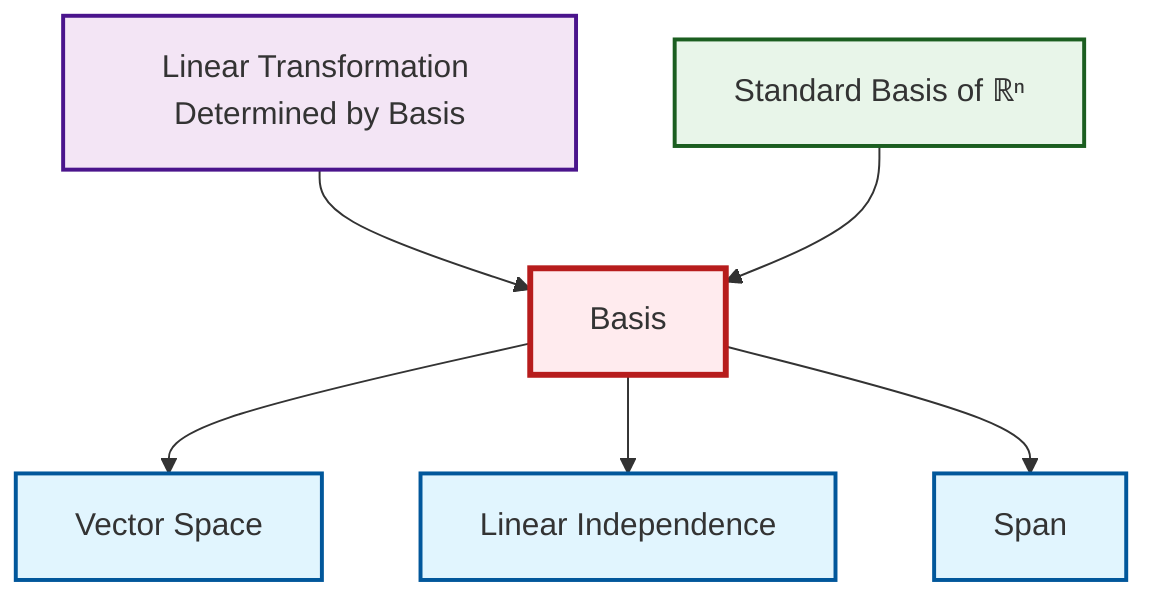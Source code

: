 graph TD
    classDef definition fill:#e1f5fe,stroke:#01579b,stroke-width:2px
    classDef theorem fill:#f3e5f5,stroke:#4a148c,stroke-width:2px
    classDef axiom fill:#fff3e0,stroke:#e65100,stroke-width:2px
    classDef example fill:#e8f5e9,stroke:#1b5e20,stroke-width:2px
    classDef current fill:#ffebee,stroke:#b71c1c,stroke-width:3px
    def-basis["Basis"]:::definition
    def-vector-space["Vector Space"]:::definition
    thm-linear-transformation-basis["Linear Transformation Determined by Basis"]:::theorem
    def-linear-independence["Linear Independence"]:::definition
    def-span["Span"]:::definition
    ex-standard-basis-rn["Standard Basis of ℝⁿ"]:::example
    def-basis --> def-vector-space
    def-basis --> def-linear-independence
    def-basis --> def-span
    thm-linear-transformation-basis --> def-basis
    ex-standard-basis-rn --> def-basis
    class def-basis current
